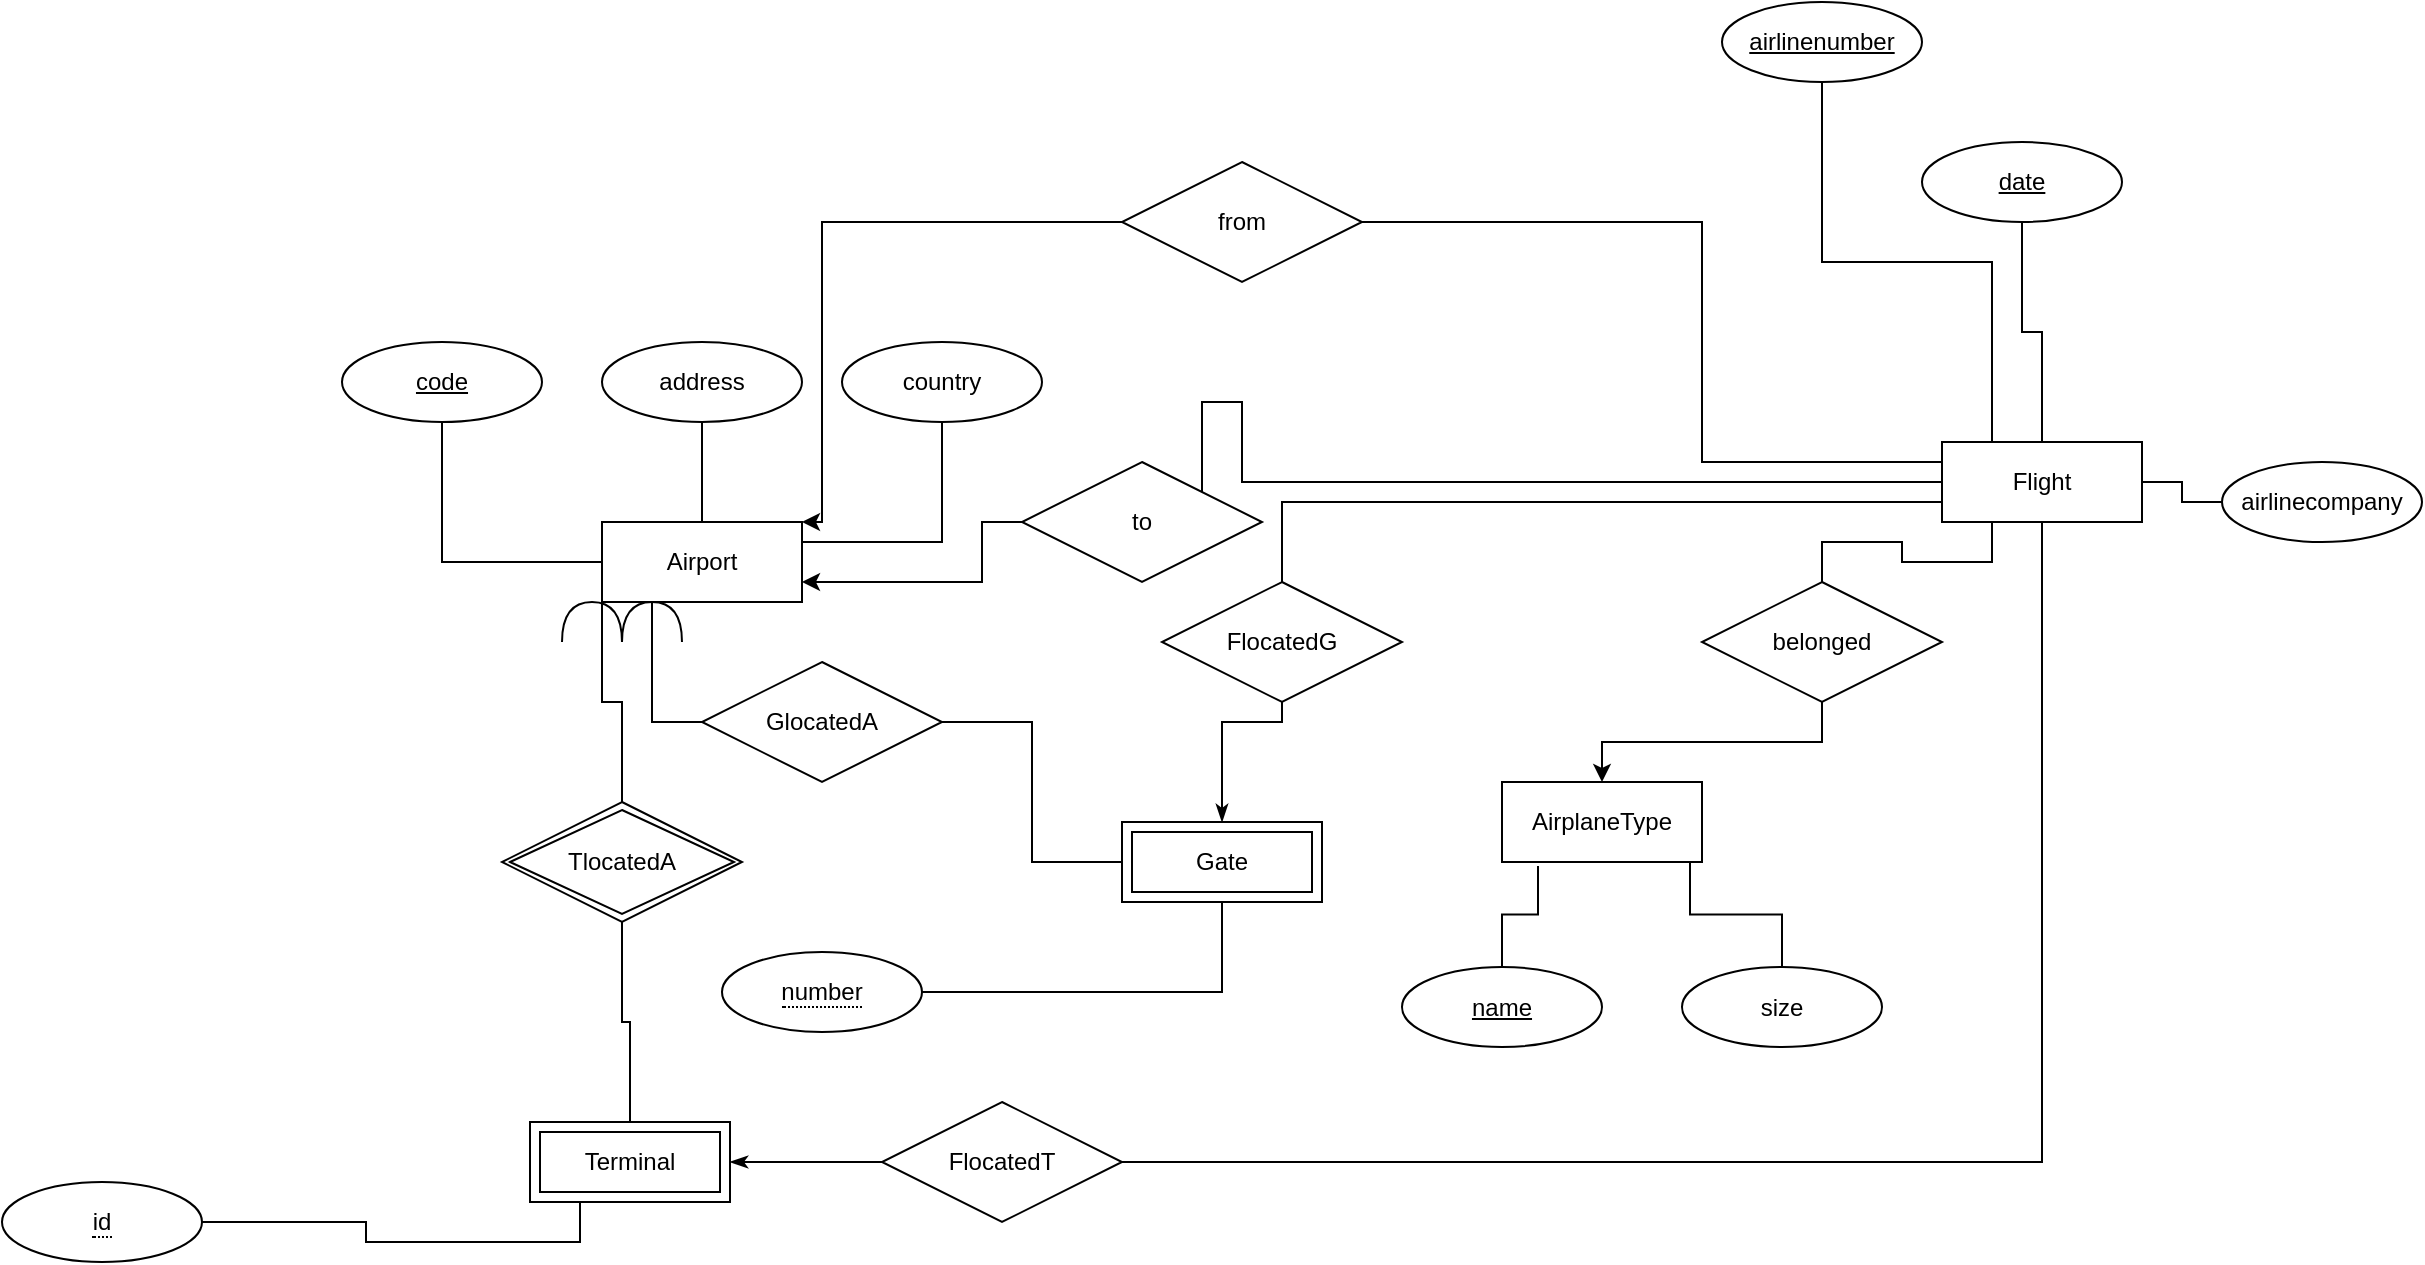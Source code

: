 <mxfile version="15.4.1" type="device" pages="2"><diagram id="7luDCBjedcUCgF8lTaJP" name="Page-1"><mxGraphModel dx="1422" dy="762" grid="1" gridSize="10" guides="1" tooltips="1" connect="1" arrows="1" fold="1" page="1" pageScale="1" pageWidth="827" pageHeight="1169" math="0" shadow="0"><root><mxCell id="0"/><mxCell id="1" parent="0"/><mxCell id="6q0LED9EBI6pPFexKQ2Q-21" value="Airport" style="whiteSpace=wrap;html=1;align=center;" vertex="1" parent="1"><mxGeometry x="450" y="330" width="100" height="40" as="geometry"/></mxCell><mxCell id="6q0LED9EBI6pPFexKQ2Q-34" style="edgeStyle=orthogonalEdgeStyle;rounded=0;orthogonalLoop=1;jettySize=auto;html=1;exitX=0.5;exitY=1;exitDx=0;exitDy=0;entryX=0;entryY=0.5;entryDx=0;entryDy=0;endArrow=none;endFill=0;" edge="1" parent="1" source="6q0LED9EBI6pPFexKQ2Q-22" target="6q0LED9EBI6pPFexKQ2Q-21"><mxGeometry relative="1" as="geometry"/></mxCell><mxCell id="6q0LED9EBI6pPFexKQ2Q-22" value="code" style="ellipse;whiteSpace=wrap;html=1;align=center;fontStyle=4;" vertex="1" parent="1"><mxGeometry x="320" y="240" width="100" height="40" as="geometry"/></mxCell><mxCell id="6q0LED9EBI6pPFexKQ2Q-35" style="edgeStyle=orthogonalEdgeStyle;rounded=0;orthogonalLoop=1;jettySize=auto;html=1;exitX=0.5;exitY=1;exitDx=0;exitDy=0;entryX=0.5;entryY=0;entryDx=0;entryDy=0;endArrow=none;endFill=0;" edge="1" parent="1" source="6q0LED9EBI6pPFexKQ2Q-24" target="6q0LED9EBI6pPFexKQ2Q-21"><mxGeometry relative="1" as="geometry"/></mxCell><mxCell id="6q0LED9EBI6pPFexKQ2Q-24" value="address" style="ellipse;whiteSpace=wrap;html=1;align=center;" vertex="1" parent="1"><mxGeometry x="450" y="240" width="100" height="40" as="geometry"/></mxCell><mxCell id="6q0LED9EBI6pPFexKQ2Q-36" style="edgeStyle=orthogonalEdgeStyle;rounded=0;orthogonalLoop=1;jettySize=auto;html=1;exitX=0.5;exitY=1;exitDx=0;exitDy=0;entryX=1;entryY=0.25;entryDx=0;entryDy=0;endArrow=none;endFill=0;" edge="1" parent="1" source="6q0LED9EBI6pPFexKQ2Q-25" target="6q0LED9EBI6pPFexKQ2Q-21"><mxGeometry relative="1" as="geometry"/></mxCell><mxCell id="6q0LED9EBI6pPFexKQ2Q-25" value="country" style="ellipse;whiteSpace=wrap;html=1;align=center;" vertex="1" parent="1"><mxGeometry x="570" y="240" width="100" height="40" as="geometry"/></mxCell><mxCell id="6q0LED9EBI6pPFexKQ2Q-29" style="edgeStyle=orthogonalEdgeStyle;rounded=0;orthogonalLoop=1;jettySize=auto;html=1;exitX=1;exitY=0.5;exitDx=0;exitDy=0;entryX=0.25;entryY=1;entryDx=0;entryDy=0;endArrow=none;endFill=0;" edge="1" parent="1" source="v1rfKqILRpAshEcYfZHs-6" target="v1rfKqILRpAshEcYfZHs-5"><mxGeometry relative="1" as="geometry"><mxPoint x="255.355" y="685.858" as="sourcePoint"/><mxPoint x="428" y="670" as="targetPoint"/></mxGeometry></mxCell><mxCell id="6q0LED9EBI6pPFexKQ2Q-55" style="edgeStyle=orthogonalEdgeStyle;orthogonalLoop=1;jettySize=auto;html=1;exitX=0;exitY=0.5;exitDx=0;exitDy=0;entryX=0.25;entryY=1;entryDx=0;entryDy=0;endArrow=none;endFill=0;rounded=0;startArrow=none;" edge="1" parent="1" source="6q0LED9EBI6pPFexKQ2Q-62" target="6q0LED9EBI6pPFexKQ2Q-21"><mxGeometry relative="1" as="geometry"><mxPoint x="500" y="430" as="sourcePoint"/></mxGeometry></mxCell><mxCell id="6q0LED9EBI6pPFexKQ2Q-33" style="edgeStyle=orthogonalEdgeStyle;rounded=0;orthogonalLoop=1;jettySize=auto;html=1;exitX=1;exitY=0.5;exitDx=0;exitDy=0;entryX=0.5;entryY=1;entryDx=0;entryDy=0;endArrow=none;endFill=0;" edge="1" parent="1" source="v1rfKqILRpAshEcYfZHs-4" target="v1rfKqILRpAshEcYfZHs-7"><mxGeometry relative="1" as="geometry"><mxPoint x="620" y="570" as="sourcePoint"/><mxPoint x="700" y="530" as="targetPoint"/></mxGeometry></mxCell><mxCell id="6q0LED9EBI6pPFexKQ2Q-41" style="edgeStyle=orthogonalEdgeStyle;rounded=0;orthogonalLoop=1;jettySize=auto;html=1;exitX=1;exitY=0.5;exitDx=0;exitDy=0;entryX=0;entryY=0.5;entryDx=0;entryDy=0;endArrow=none;endFill=0;" edge="1" parent="1" source="6q0LED9EBI6pPFexKQ2Q-37" target="6q0LED9EBI6pPFexKQ2Q-40"><mxGeometry relative="1" as="geometry"/></mxCell><mxCell id="6q0LED9EBI6pPFexKQ2Q-57" style="edgeStyle=orthogonalEdgeStyle;rounded=0;orthogonalLoop=1;jettySize=auto;html=1;entryX=0.5;entryY=0;entryDx=0;entryDy=0;endArrow=classicThin;endFill=1;startArrow=none;exitX=0.5;exitY=1;exitDx=0;exitDy=0;" edge="1" parent="1" source="6q0LED9EBI6pPFexKQ2Q-63" target="v1rfKqILRpAshEcYfZHs-7"><mxGeometry relative="1" as="geometry"><mxPoint x="670" y="360" as="sourcePoint"/><mxPoint x="700" y="490" as="targetPoint"/><Array as="points"><mxPoint x="790" y="430"/><mxPoint x="760" y="430"/></Array></mxGeometry></mxCell><mxCell id="6q0LED9EBI6pPFexKQ2Q-67" style="edgeStyle=orthogonalEdgeStyle;rounded=0;orthogonalLoop=1;jettySize=auto;html=1;exitX=0.5;exitY=1;exitDx=0;exitDy=0;entryX=1;entryY=0.5;entryDx=0;entryDy=0;startArrow=none;startFill=0;endArrow=none;endFill=0;" edge="1" parent="1" source="6q0LED9EBI6pPFexKQ2Q-37" target="6q0LED9EBI6pPFexKQ2Q-65"><mxGeometry relative="1" as="geometry"/></mxCell><mxCell id="6q0LED9EBI6pPFexKQ2Q-68" style="edgeStyle=orthogonalEdgeStyle;rounded=0;orthogonalLoop=1;jettySize=auto;html=1;exitX=0;exitY=0.75;exitDx=0;exitDy=0;entryX=0.5;entryY=0;entryDx=0;entryDy=0;startArrow=none;startFill=0;endArrow=none;endFill=0;" edge="1" parent="1" source="6q0LED9EBI6pPFexKQ2Q-37" target="6q0LED9EBI6pPFexKQ2Q-63"><mxGeometry relative="1" as="geometry"/></mxCell><mxCell id="6q0LED9EBI6pPFexKQ2Q-69" style="edgeStyle=orthogonalEdgeStyle;rounded=0;orthogonalLoop=1;jettySize=auto;html=1;exitX=0.25;exitY=1;exitDx=0;exitDy=0;startArrow=none;startFill=0;endArrow=none;endFill=0;" edge="1" parent="1" source="6q0LED9EBI6pPFexKQ2Q-37" target="6q0LED9EBI6pPFexKQ2Q-70"><mxGeometry relative="1" as="geometry"><mxPoint x="1145" y="400" as="targetPoint"/></mxGeometry></mxCell><mxCell id="6q0LED9EBI6pPFexKQ2Q-72" style="edgeStyle=orthogonalEdgeStyle;rounded=0;orthogonalLoop=1;jettySize=auto;html=1;exitX=0;exitY=0.25;exitDx=0;exitDy=0;startArrow=none;startFill=0;endArrow=classic;endFill=1;" edge="1" parent="1" source="6q0LED9EBI6pPFexKQ2Q-73"><mxGeometry relative="1" as="geometry"><mxPoint x="550" y="330" as="targetPoint"/><Array as="points"><mxPoint x="560" y="180"/><mxPoint x="560" y="330"/></Array></mxGeometry></mxCell><mxCell id="6q0LED9EBI6pPFexKQ2Q-75" style="edgeStyle=orthogonalEdgeStyle;rounded=0;orthogonalLoop=1;jettySize=auto;html=1;exitX=0;exitY=0.5;exitDx=0;exitDy=0;entryX=1;entryY=0.75;entryDx=0;entryDy=0;startArrow=none;startFill=0;endArrow=classic;endFill=1;" edge="1" parent="1" source="6q0LED9EBI6pPFexKQ2Q-76" target="6q0LED9EBI6pPFexKQ2Q-21"><mxGeometry relative="1" as="geometry"><Array as="points"><mxPoint x="640" y="330"/><mxPoint x="640" y="360"/></Array></mxGeometry></mxCell><mxCell id="6q0LED9EBI6pPFexKQ2Q-37" value="Flight" style="whiteSpace=wrap;html=1;align=center;" vertex="1" parent="1"><mxGeometry x="1120" y="290" width="100" height="40" as="geometry"/></mxCell><mxCell id="6q0LED9EBI6pPFexKQ2Q-43" style="edgeStyle=orthogonalEdgeStyle;rounded=0;orthogonalLoop=1;jettySize=auto;html=1;exitX=0.5;exitY=1;exitDx=0;exitDy=0;entryX=0.25;entryY=0;entryDx=0;entryDy=0;endArrow=none;endFill=0;" edge="1" parent="1" source="6q0LED9EBI6pPFexKQ2Q-38" target="6q0LED9EBI6pPFexKQ2Q-37"><mxGeometry relative="1" as="geometry"/></mxCell><mxCell id="6q0LED9EBI6pPFexKQ2Q-38" value="airlinenumber" style="ellipse;whiteSpace=wrap;html=1;align=center;fontStyle=4;" vertex="1" parent="1"><mxGeometry x="1010" y="70" width="100" height="40" as="geometry"/></mxCell><mxCell id="6q0LED9EBI6pPFexKQ2Q-42" style="edgeStyle=orthogonalEdgeStyle;rounded=0;orthogonalLoop=1;jettySize=auto;html=1;exitX=0.5;exitY=1;exitDx=0;exitDy=0;endArrow=none;endFill=0;" edge="1" parent="1" source="6q0LED9EBI6pPFexKQ2Q-39" target="6q0LED9EBI6pPFexKQ2Q-37"><mxGeometry relative="1" as="geometry"/></mxCell><mxCell id="6q0LED9EBI6pPFexKQ2Q-39" value="date" style="ellipse;whiteSpace=wrap;html=1;align=center;fontStyle=4;" vertex="1" parent="1"><mxGeometry x="1110" y="140" width="100" height="40" as="geometry"/></mxCell><mxCell id="6q0LED9EBI6pPFexKQ2Q-40" value="airlinecompany" style="ellipse;whiteSpace=wrap;html=1;align=center;" vertex="1" parent="1"><mxGeometry x="1260" y="300" width="100" height="40" as="geometry"/></mxCell><mxCell id="6q0LED9EBI6pPFexKQ2Q-44" value="AirplaneType" style="whiteSpace=wrap;html=1;align=center;" vertex="1" parent="1"><mxGeometry x="900" y="460" width="100" height="40" as="geometry"/></mxCell><mxCell id="6q0LED9EBI6pPFexKQ2Q-46" style="edgeStyle=orthogonalEdgeStyle;rounded=0;orthogonalLoop=1;jettySize=auto;html=1;exitX=0.5;exitY=0;exitDx=0;exitDy=0;entryX=0.18;entryY=1.05;entryDx=0;entryDy=0;entryPerimeter=0;endArrow=none;endFill=0;" edge="1" parent="1" source="6q0LED9EBI6pPFexKQ2Q-45" target="6q0LED9EBI6pPFexKQ2Q-44"><mxGeometry relative="1" as="geometry"/></mxCell><mxCell id="6q0LED9EBI6pPFexKQ2Q-45" value="name" style="ellipse;whiteSpace=wrap;html=1;align=center;fontStyle=4;" vertex="1" parent="1"><mxGeometry x="850" y="552.5" width="100" height="40" as="geometry"/></mxCell><mxCell id="6q0LED9EBI6pPFexKQ2Q-48" style="edgeStyle=orthogonalEdgeStyle;rounded=0;orthogonalLoop=1;jettySize=auto;html=1;exitX=0.5;exitY=0;exitDx=0;exitDy=0;entryX=0.94;entryY=1;entryDx=0;entryDy=0;entryPerimeter=0;endArrow=none;endFill=0;" edge="1" parent="1" source="6q0LED9EBI6pPFexKQ2Q-47" target="6q0LED9EBI6pPFexKQ2Q-44"><mxGeometry relative="1" as="geometry"/></mxCell><mxCell id="6q0LED9EBI6pPFexKQ2Q-47" value="size" style="ellipse;whiteSpace=wrap;html=1;align=center;" vertex="1" parent="1"><mxGeometry x="990" y="552.5" width="100" height="40" as="geometry"/></mxCell><mxCell id="6q0LED9EBI6pPFexKQ2Q-50" style="edgeStyle=orthogonalEdgeStyle;rounded=0;orthogonalLoop=1;jettySize=auto;html=1;exitX=0.5;exitY=0;exitDx=0;exitDy=0;entryX=0;entryY=1;entryDx=0;entryDy=0;endArrow=none;endFill=0;" edge="1" parent="1" source="6q0LED9EBI6pPFexKQ2Q-49" target="6q0LED9EBI6pPFexKQ2Q-21"><mxGeometry relative="1" as="geometry"/></mxCell><mxCell id="6q0LED9EBI6pPFexKQ2Q-51" style="edgeStyle=orthogonalEdgeStyle;rounded=0;orthogonalLoop=1;jettySize=auto;html=1;exitX=0.5;exitY=1;exitDx=0;exitDy=0;entryX=0.5;entryY=0;entryDx=0;entryDy=0;endArrow=none;endFill=0;" edge="1" parent="1" source="6q0LED9EBI6pPFexKQ2Q-49" target="v1rfKqILRpAshEcYfZHs-5"><mxGeometry relative="1" as="geometry"><mxPoint x="460" y="630" as="targetPoint"/></mxGeometry></mxCell><mxCell id="6q0LED9EBI6pPFexKQ2Q-49" value="TlocatedA" style="shape=rhombus;double=1;perimeter=rhombusPerimeter;whiteSpace=wrap;html=1;align=center;" vertex="1" parent="1"><mxGeometry x="400" y="470" width="120" height="60" as="geometry"/></mxCell><mxCell id="6q0LED9EBI6pPFexKQ2Q-52" value="" style="endArrow=none;html=1;edgeStyle=orthogonalEdgeStyle;curved=1;" edge="1" parent="1"><mxGeometry width="50" height="50" relative="1" as="geometry"><mxPoint x="430" y="390" as="sourcePoint"/><mxPoint x="460" y="390" as="targetPoint"/><Array as="points"><mxPoint x="430" y="390"/><mxPoint x="430" y="370"/><mxPoint x="460" y="370"/></Array></mxGeometry></mxCell><mxCell id="6q0LED9EBI6pPFexKQ2Q-56" value="" style="endArrow=none;html=1;edgeStyle=orthogonalEdgeStyle;curved=1;" edge="1" parent="1"><mxGeometry width="50" height="50" relative="1" as="geometry"><mxPoint x="460" y="390" as="sourcePoint"/><mxPoint x="490" y="390" as="targetPoint"/><Array as="points"><mxPoint x="460" y="390"/><mxPoint x="460" y="370"/><mxPoint x="490" y="370"/></Array></mxGeometry></mxCell><mxCell id="6q0LED9EBI6pPFexKQ2Q-60" value="" style="edgeStyle=orthogonalEdgeStyle;orthogonalLoop=1;jettySize=auto;html=1;exitX=0;exitY=0.5;exitDx=0;exitDy=0;entryX=1;entryY=0.5;entryDx=0;entryDy=0;endArrow=none;endFill=0;rounded=0;" edge="1" parent="1" source="v1rfKqILRpAshEcYfZHs-7" target="6q0LED9EBI6pPFexKQ2Q-62"><mxGeometry relative="1" as="geometry"><mxPoint x="675" y="490" as="sourcePoint"/><mxPoint x="620" y="430" as="targetPoint"/></mxGeometry></mxCell><mxCell id="6q0LED9EBI6pPFexKQ2Q-62" value="GlocatedA" style="shape=rhombus;perimeter=rhombusPerimeter;whiteSpace=wrap;html=1;align=center;" vertex="1" parent="1"><mxGeometry x="500" y="400" width="120" height="60" as="geometry"/></mxCell><mxCell id="6q0LED9EBI6pPFexKQ2Q-63" value="FlocatedG" style="shape=rhombus;perimeter=rhombusPerimeter;whiteSpace=wrap;html=1;align=center;" vertex="1" parent="1"><mxGeometry x="730" y="360" width="120" height="60" as="geometry"/></mxCell><mxCell id="6q0LED9EBI6pPFexKQ2Q-66" style="edgeStyle=orthogonalEdgeStyle;rounded=0;orthogonalLoop=1;jettySize=auto;html=1;exitX=0;exitY=0.5;exitDx=0;exitDy=0;entryX=1;entryY=0.5;entryDx=0;entryDy=0;startArrow=none;startFill=0;endArrow=classicThin;endFill=1;" edge="1" parent="1" source="6q0LED9EBI6pPFexKQ2Q-65" target="v1rfKqILRpAshEcYfZHs-5"><mxGeometry relative="1" as="geometry"><mxPoint x="510" y="650" as="targetPoint"/></mxGeometry></mxCell><mxCell id="6q0LED9EBI6pPFexKQ2Q-65" value="FlocatedT" style="shape=rhombus;perimeter=rhombusPerimeter;whiteSpace=wrap;html=1;align=center;" vertex="1" parent="1"><mxGeometry x="590" y="620" width="120" height="60" as="geometry"/></mxCell><mxCell id="6q0LED9EBI6pPFexKQ2Q-71" style="edgeStyle=orthogonalEdgeStyle;rounded=0;orthogonalLoop=1;jettySize=auto;html=1;exitX=0.5;exitY=1;exitDx=0;exitDy=0;entryX=0.5;entryY=0;entryDx=0;entryDy=0;startArrow=none;startFill=0;endArrow=classic;endFill=1;" edge="1" parent="1" source="6q0LED9EBI6pPFexKQ2Q-70" target="6q0LED9EBI6pPFexKQ2Q-44"><mxGeometry relative="1" as="geometry"/></mxCell><mxCell id="6q0LED9EBI6pPFexKQ2Q-70" value="belonged" style="shape=rhombus;perimeter=rhombusPerimeter;whiteSpace=wrap;html=1;align=center;" vertex="1" parent="1"><mxGeometry x="1000" y="360" width="120" height="60" as="geometry"/></mxCell><mxCell id="6q0LED9EBI6pPFexKQ2Q-73" value="from" style="shape=rhombus;perimeter=rhombusPerimeter;whiteSpace=wrap;html=1;align=center;" vertex="1" parent="1"><mxGeometry x="710" y="150" width="120" height="60" as="geometry"/></mxCell><mxCell id="6q0LED9EBI6pPFexKQ2Q-74" value="" style="edgeStyle=orthogonalEdgeStyle;rounded=0;orthogonalLoop=1;jettySize=auto;html=1;exitX=0;exitY=0.25;exitDx=0;exitDy=0;startArrow=none;startFill=0;endArrow=none;endFill=1;" edge="1" parent="1" source="6q0LED9EBI6pPFexKQ2Q-37" target="6q0LED9EBI6pPFexKQ2Q-73"><mxGeometry relative="1" as="geometry"><mxPoint x="1120" y="300" as="sourcePoint"/><mxPoint x="550" y="330" as="targetPoint"/><Array as="points"><mxPoint x="1000" y="300"/><mxPoint x="1000" y="180"/></Array></mxGeometry></mxCell><mxCell id="6q0LED9EBI6pPFexKQ2Q-76" value="to" style="shape=rhombus;perimeter=rhombusPerimeter;whiteSpace=wrap;html=1;align=center;" vertex="1" parent="1"><mxGeometry x="660" y="300" width="120" height="60" as="geometry"/></mxCell><mxCell id="6q0LED9EBI6pPFexKQ2Q-77" value="" style="edgeStyle=orthogonalEdgeStyle;rounded=0;orthogonalLoop=1;jettySize=auto;html=1;exitX=0;exitY=0.5;exitDx=0;exitDy=0;entryX=1;entryY=0;entryDx=0;entryDy=0;startArrow=none;startFill=0;endArrow=none;endFill=1;" edge="1" parent="1" source="6q0LED9EBI6pPFexKQ2Q-37" target="6q0LED9EBI6pPFexKQ2Q-76"><mxGeometry relative="1" as="geometry"><mxPoint x="1120" y="310" as="sourcePoint"/><mxPoint x="550" y="360" as="targetPoint"/><Array as="points"><mxPoint x="770" y="310"/><mxPoint x="770" y="270"/><mxPoint x="750" y="270"/></Array></mxGeometry></mxCell><mxCell id="v1rfKqILRpAshEcYfZHs-4" value="&lt;span style=&quot;border-bottom: 1px dotted&quot;&gt;number&lt;/span&gt;" style="ellipse;whiteSpace=wrap;html=1;align=center;" vertex="1" parent="1"><mxGeometry x="510" y="545" width="100" height="40" as="geometry"/></mxCell><mxCell id="v1rfKqILRpAshEcYfZHs-5" value="Terminal" style="shape=ext;margin=3;double=1;whiteSpace=wrap;html=1;align=center;" vertex="1" parent="1"><mxGeometry x="414" y="630" width="100" height="40" as="geometry"/></mxCell><mxCell id="v1rfKqILRpAshEcYfZHs-6" value="&lt;span style=&quot;border-bottom: 1px dotted&quot;&gt;id&lt;/span&gt;" style="ellipse;whiteSpace=wrap;html=1;align=center;" vertex="1" parent="1"><mxGeometry x="150" y="660" width="100" height="40" as="geometry"/></mxCell><mxCell id="v1rfKqILRpAshEcYfZHs-7" value="Gate" style="shape=ext;margin=3;double=1;whiteSpace=wrap;html=1;align=center;" vertex="1" parent="1"><mxGeometry x="710" y="480" width="100" height="40" as="geometry"/></mxCell></root></mxGraphModel></diagram><diagram id="t9nZgcexlt9j57YE_LkT" name="Page-2"><mxGraphModel dx="1422" dy="762" grid="1" gridSize="10" guides="1" tooltips="1" connect="1" arrows="1" fold="1" page="1" pageScale="1" pageWidth="827" pageHeight="1169" math="0" shadow="0"><root><mxCell id="Gl0lXCJA766UvFXx0Bxf-0"/><mxCell id="Gl0lXCJA766UvFXx0Bxf-1" parent="Gl0lXCJA766UvFXx0Bxf-0"/><mxCell id="dBWnXy7xJyor6OyS-EgM-9" style="edgeStyle=orthogonalEdgeStyle;rounded=0;orthogonalLoop=1;jettySize=auto;html=1;exitX=0.75;exitY=1;exitDx=0;exitDy=0;startArrow=none;startFill=0;endArrow=none;endFill=0;endSize=13;strokeWidth=1;" edge="1" parent="Gl0lXCJA766UvFXx0Bxf-1" source="Gl0lXCJA766UvFXx0Bxf-2" target="dBWnXy7xJyor6OyS-EgM-2"><mxGeometry relative="1" as="geometry"/></mxCell><mxCell id="Gl0lXCJA766UvFXx0Bxf-2" value="&lt;div style=&quot;box-sizing: border-box ; width: 100% ; background: #e4e4e4 ; padding: 2px&quot;&gt;Supermarkets&lt;/div&gt;&lt;table style=&quot;width: 100% ; font-size: 1em&quot; cellpadding=&quot;2&quot; cellspacing=&quot;0&quot;&gt;&lt;tbody&gt;&lt;tr&gt;&lt;td&gt;PK&lt;/td&gt;&lt;td&gt;&lt;u&gt;address&lt;/u&gt;&lt;/td&gt;&lt;/tr&gt;&lt;tr&gt;&lt;td&gt;&lt;br&gt;&lt;/td&gt;&lt;td&gt;&lt;br&gt;&lt;/td&gt;&lt;/tr&gt;&lt;tr&gt;&lt;td&gt;&lt;/td&gt;&lt;td&gt;rating&lt;/td&gt;&lt;/tr&gt;&lt;/tbody&gt;&lt;/table&gt;" style="verticalAlign=top;align=left;overflow=fill;html=1;" vertex="1" parent="Gl0lXCJA766UvFXx0Bxf-1"><mxGeometry x="70" y="170" width="180" height="90" as="geometry"/></mxCell><mxCell id="dBWnXy7xJyor6OyS-EgM-0" value="&lt;div style=&quot;box-sizing: border-box ; width: 100% ; background: #e4e4e4 ; padding: 2px&quot;&gt;Product&lt;/div&gt;&lt;table style=&quot;width: 100% ; font-size: 1em&quot; cellpadding=&quot;2&quot; cellspacing=&quot;0&quot;&gt;&lt;tbody&gt;&lt;tr&gt;&lt;td&gt;PK&lt;/td&gt;&lt;td&gt;&lt;u&gt;pId&lt;/u&gt;&lt;/td&gt;&lt;/tr&gt;&lt;tr&gt;&lt;td&gt;FK1&lt;/td&gt;&lt;td&gt;address&lt;/td&gt;&lt;/tr&gt;&lt;tr&gt;&lt;td&gt;&lt;/td&gt;&lt;td&gt;price&lt;br&gt;category&lt;br&gt;name&lt;/td&gt;&lt;/tr&gt;&lt;/tbody&gt;&lt;/table&gt;" style="verticalAlign=top;align=left;overflow=fill;html=1;" vertex="1" parent="Gl0lXCJA766UvFXx0Bxf-1"><mxGeometry x="430" y="170" width="190" height="130" as="geometry"/></mxCell><mxCell id="dBWnXy7xJyor6OyS-EgM-7" style="edgeStyle=orthogonalEdgeStyle;rounded=0;orthogonalLoop=1;jettySize=auto;html=1;exitX=0.5;exitY=0;exitDx=0;exitDy=0;entryX=0.5;entryY=1;entryDx=0;entryDy=0;startArrow=none;startFill=0;endArrow=diamondThin;endFill=1;endSize=13;strokeWidth=1;" edge="1" parent="Gl0lXCJA766UvFXx0Bxf-1" source="dBWnXy7xJyor6OyS-EgM-1" target="Gl0lXCJA766UvFXx0Bxf-2"><mxGeometry relative="1" as="geometry"/></mxCell><mxCell id="dBWnXy7xJyor6OyS-EgM-8" style="edgeStyle=orthogonalEdgeStyle;rounded=0;orthogonalLoop=1;jettySize=auto;html=1;exitX=1;exitY=0.5;exitDx=0;exitDy=0;entryX=0;entryY=0.5;entryDx=0;entryDy=0;startArrow=none;startFill=0;endArrow=diamondThin;endFill=1;endSize=13;strokeWidth=1;" edge="1" parent="Gl0lXCJA766UvFXx0Bxf-1" source="dBWnXy7xJyor6OyS-EgM-1" target="dBWnXy7xJyor6OyS-EgM-2"><mxGeometry relative="1" as="geometry"/></mxCell><mxCell id="dBWnXy7xJyor6OyS-EgM-1" value="&lt;div style=&quot;box-sizing: border-box ; width: 100% ; background: #e4e4e4 ; padding: 2px&quot;&gt;Order&lt;/div&gt;&lt;table style=&quot;width: 100% ; font-size: 1em&quot; cellpadding=&quot;2&quot; cellspacing=&quot;0&quot;&gt;&lt;tbody&gt;&lt;tr&gt;&lt;td&gt;PK&lt;/td&gt;&lt;td&gt;&lt;u&gt;orderId&lt;/u&gt;&lt;/td&gt;&lt;/tr&gt;&lt;tr&gt;&lt;td&gt;&lt;br&gt;&lt;/td&gt;&lt;td&gt;&lt;/td&gt;&lt;/tr&gt;&lt;tr&gt;&lt;td&gt;&lt;br&gt;&lt;/td&gt;&lt;td&gt;creation_time&lt;br&gt;total_price&lt;/td&gt;&lt;/tr&gt;&lt;/tbody&gt;&lt;/table&gt;" style="verticalAlign=top;align=left;overflow=fill;html=1;" vertex="1" parent="Gl0lXCJA766UvFXx0Bxf-1"><mxGeometry x="70" y="380" width="180" height="90" as="geometry"/></mxCell><mxCell id="dBWnXy7xJyor6OyS-EgM-2" value="&lt;div style=&quot;box-sizing: border-box ; width: 100% ; background: #e4e4e4 ; padding: 2px&quot;&gt;Customer&lt;/div&gt;&lt;table style=&quot;width: 100% ; font-size: 1em&quot; cellpadding=&quot;2&quot; cellspacing=&quot;0&quot;&gt;&lt;tbody&gt;&lt;tr&gt;&lt;td&gt;PK&lt;/td&gt;&lt;td&gt;&lt;u&gt;customerId&lt;/u&gt;&lt;/td&gt;&lt;/tr&gt;&lt;tr&gt;&lt;td&gt;&lt;br&gt;&lt;/td&gt;&lt;td&gt;&lt;br&gt;&lt;/td&gt;&lt;/tr&gt;&lt;tr&gt;&lt;td&gt;&lt;/td&gt;&lt;td&gt;customer_name&lt;br&gt;email&lt;/td&gt;&lt;/tr&gt;&lt;/tbody&gt;&lt;/table&gt;" style="verticalAlign=top;align=left;overflow=fill;html=1;" vertex="1" parent="Gl0lXCJA766UvFXx0Bxf-1"><mxGeometry x="430" y="380" width="180" height="90" as="geometry"/></mxCell><mxCell id="dBWnXy7xJyor6OyS-EgM-4" style="edgeStyle=orthogonalEdgeStyle;rounded=0;orthogonalLoop=1;jettySize=auto;html=1;startArrow=none;startFill=0;endArrow=diamondThin;endFill=1;exitX=0;exitY=0.25;exitDx=0;exitDy=0;strokeWidth=1;endSize=13;" edge="1" parent="Gl0lXCJA766UvFXx0Bxf-1" source="dBWnXy7xJyor6OyS-EgM-3" target="Gl0lXCJA766UvFXx0Bxf-2"><mxGeometry relative="1" as="geometry"><mxPoint x="420" y="210" as="sourcePoint"/></mxGeometry></mxCell><mxCell id="dBWnXy7xJyor6OyS-EgM-3" value="PK" style="rounded=0;whiteSpace=wrap;html=1;" vertex="1" parent="Gl0lXCJA766UvFXx0Bxf-1"><mxGeometry x="410" y="200" width="20" height="30" as="geometry"/></mxCell><mxCell id="dBWnXy7xJyor6OyS-EgM-6" value="belong to" style="text;html=1;align=center;verticalAlign=middle;resizable=0;points=[];autosize=1;strokeColor=none;fillColor=none;" vertex="1" parent="Gl0lXCJA766UvFXx0Bxf-1"><mxGeometry x="280" y="190" width="60" height="20" as="geometry"/></mxCell><mxCell id="dBWnXy7xJyor6OyS-EgM-10" value="shop" style="text;html=1;align=center;verticalAlign=middle;resizable=0;points=[];autosize=1;strokeColor=none;fillColor=none;" vertex="1" parent="Gl0lXCJA766UvFXx0Bxf-1"><mxGeometry x="260" y="290" width="40" height="20" as="geometry"/></mxCell><mxCell id="dBWnXy7xJyor6OyS-EgM-11" value="placed by" style="text;html=1;align=center;verticalAlign=middle;resizable=0;points=[];autosize=1;strokeColor=none;fillColor=none;" vertex="1" parent="Gl0lXCJA766UvFXx0Bxf-1"><mxGeometry x="275" y="400" width="70" height="20" as="geometry"/></mxCell><mxCell id="dBWnXy7xJyor6OyS-EgM-12" value="sold by" style="text;html=1;align=center;verticalAlign=middle;resizable=0;points=[];autosize=1;strokeColor=none;fillColor=none;" vertex="1" parent="Gl0lXCJA766UvFXx0Bxf-1"><mxGeometry x="115" y="320" width="50" height="20" as="geometry"/></mxCell></root></mxGraphModel></diagram></mxfile>